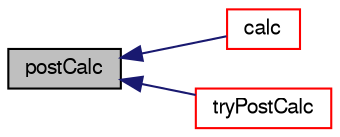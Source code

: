 digraph "postCalc"
{
  bgcolor="transparent";
  edge [fontname="FreeSans",fontsize="10",labelfontname="FreeSans",labelfontsize="10"];
  node [fontname="FreeSans",fontsize="10",shape=record];
  rankdir="LR";
  Node26 [label="postCalc",height=0.2,width=0.4,color="black", fillcolor="grey75", style="filled", fontcolor="black"];
  Node26 -> Node27 [dir="back",color="midnightblue",fontsize="10",style="solid",fontname="FreeSans"];
  Node27 [label="calc",height=0.2,width=0.4,color="red",URL="$a28670.html#a54a61475464d78e41bd70da999f29290",tooltip="Time loop calculations. "];
  Node26 -> Node33 [dir="back",color="midnightblue",fontsize="10",style="solid",fontname="FreeSans"];
  Node33 [label="tryPostCalc",height=0.2,width=0.4,color="red",URL="$a28670.html#ae4b76e23dfd4d7be77ede92fde6c29cd",tooltip="Post-time loop calculations. "];
}
